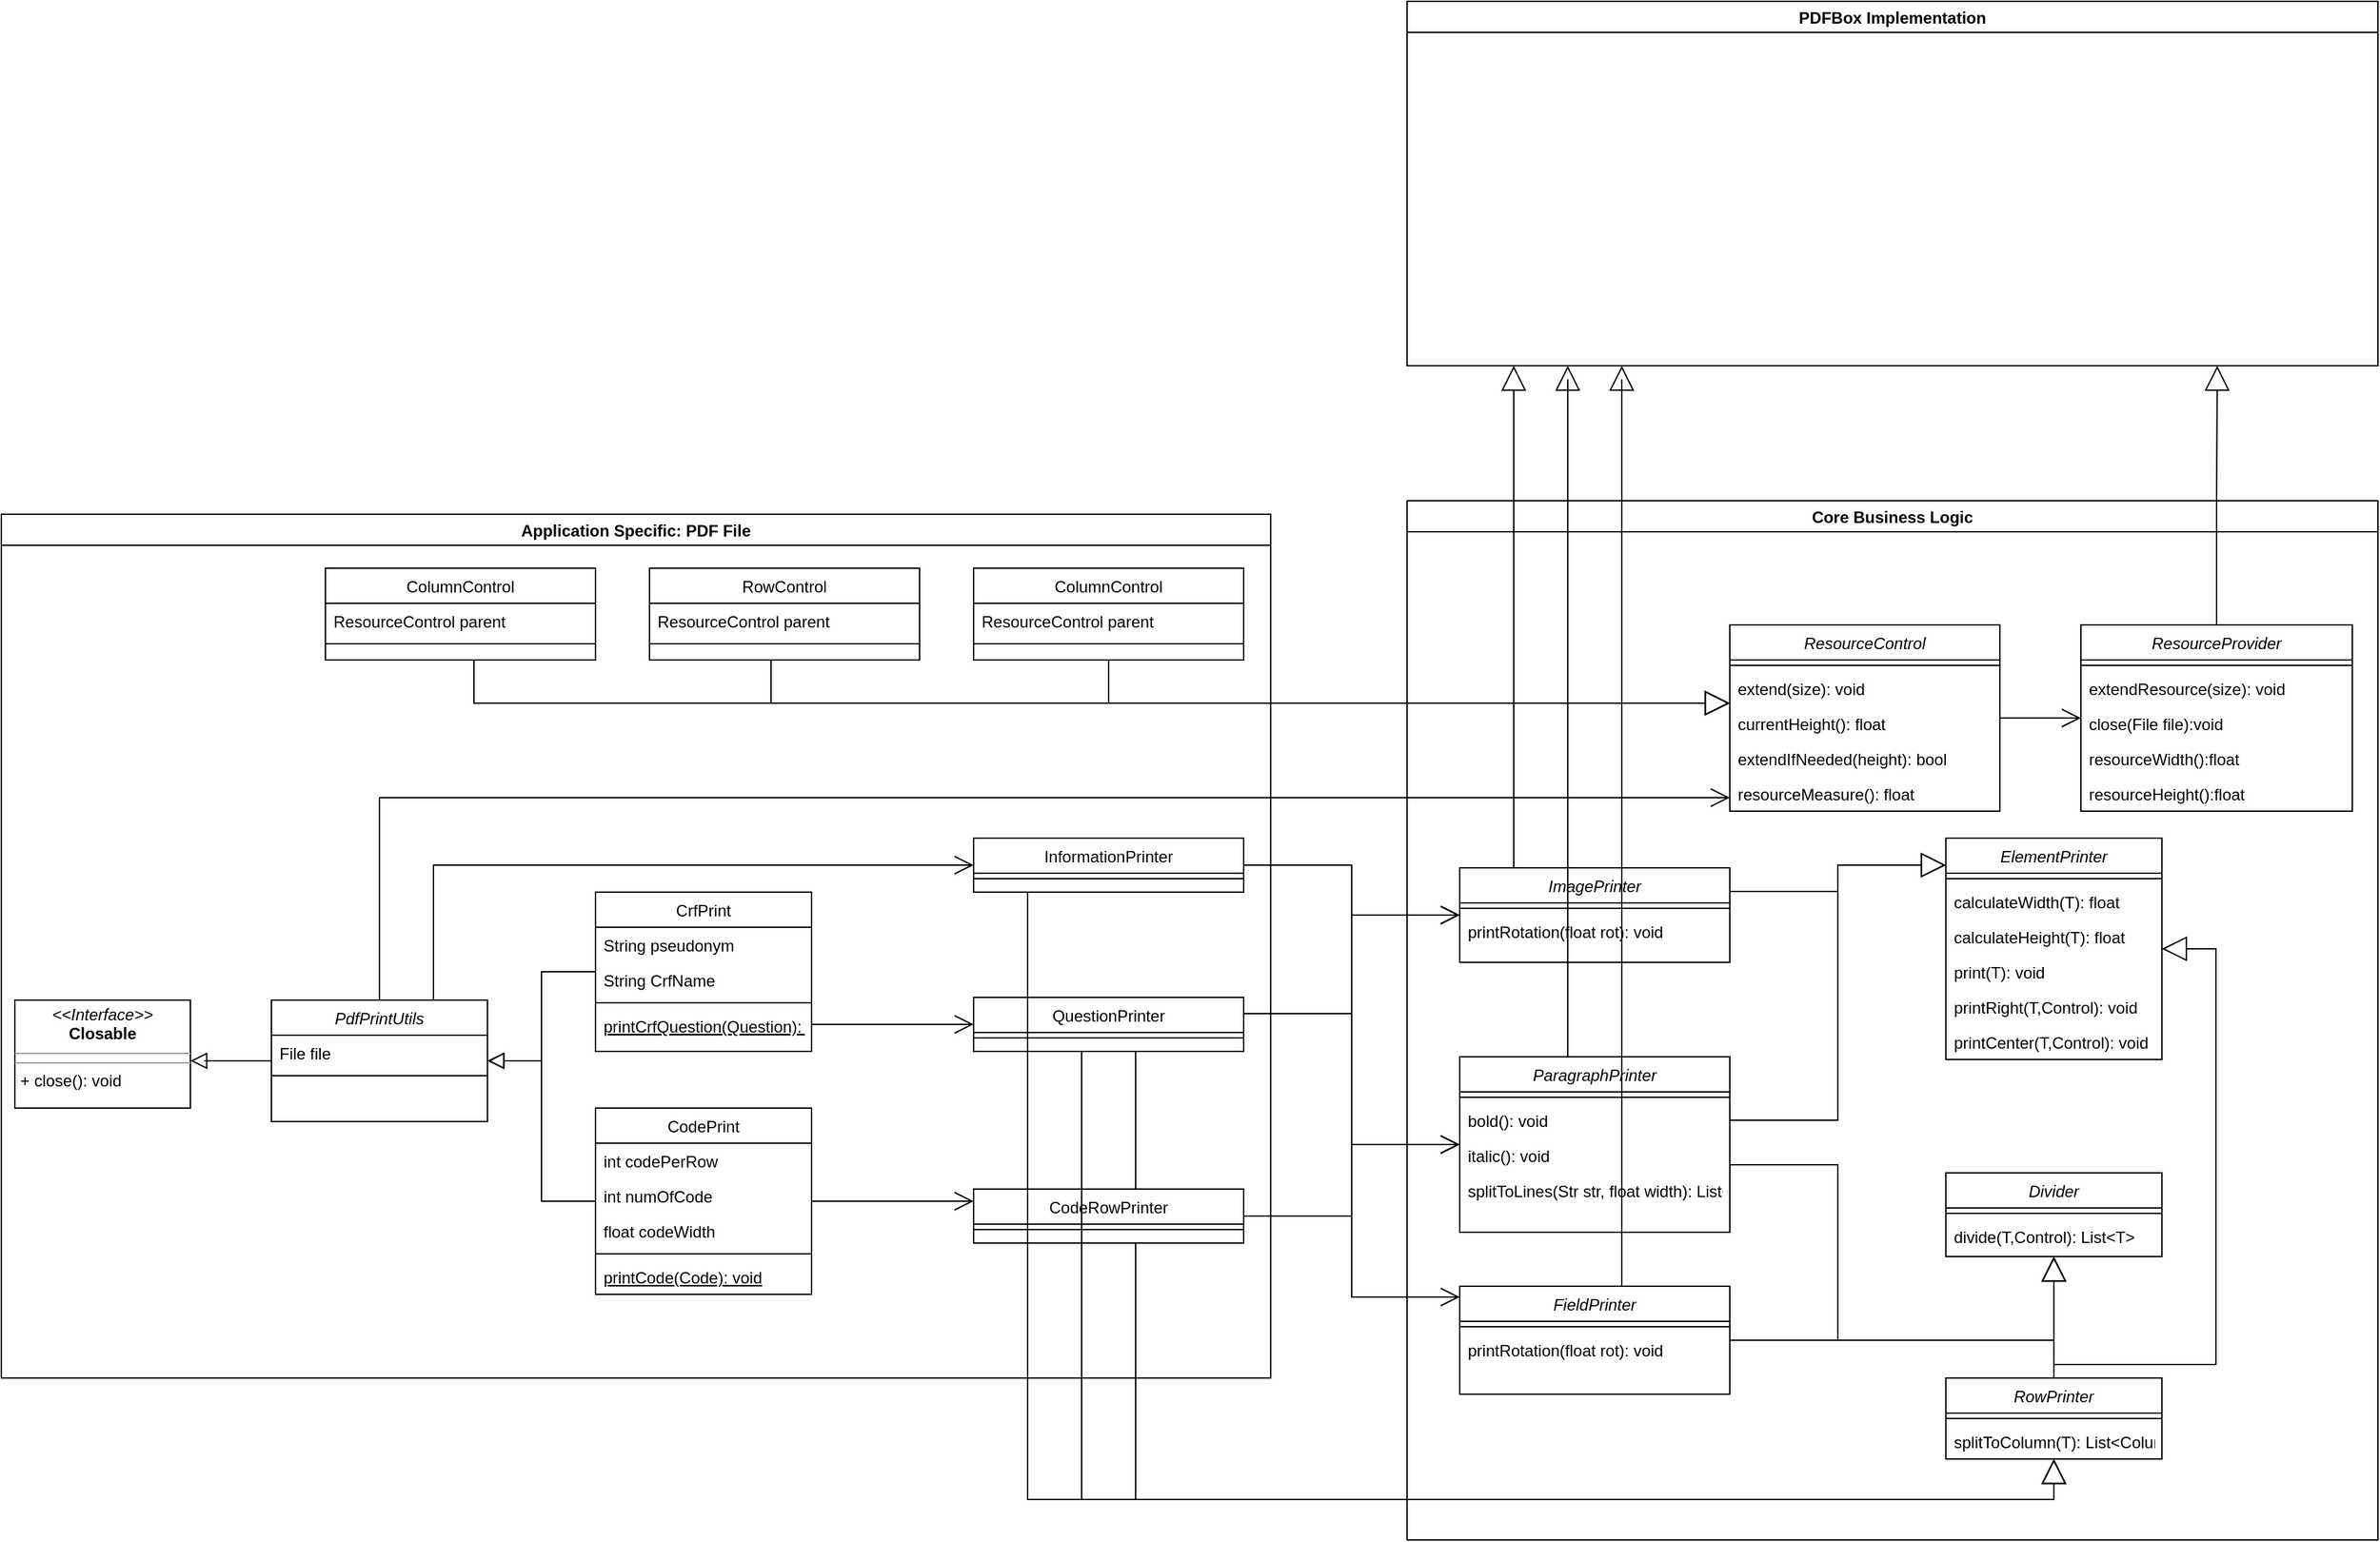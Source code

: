 <mxfile version="16.0.3" type="github"><diagram id="C5RBs43oDa-KdzZeNtuy" name="Page-1"><mxGraphModel dx="1982" dy="2178" grid="1" gridSize="10" guides="1" tooltips="1" connect="1" arrows="1" fold="1" page="1" pageScale="1" pageWidth="827" pageHeight="1169" math="0" shadow="0"><root><mxCell id="WIyWlLk6GJQsqaUBKTNV-0"/><mxCell id="WIyWlLk6GJQsqaUBKTNV-1" parent="WIyWlLk6GJQsqaUBKTNV-0"/><mxCell id="zkfFHV4jXpPFQw0GAbJ--0" value="PdfPrintUtils" style="swimlane;fontStyle=2;align=center;verticalAlign=top;childLayout=stackLayout;horizontal=1;startSize=26;horizontalStack=0;resizeParent=1;resizeLast=0;collapsible=1;marginBottom=0;rounded=0;shadow=0;strokeWidth=1;" parent="WIyWlLk6GJQsqaUBKTNV-1" vertex="1"><mxGeometry x="200" y="120" width="160" height="90" as="geometry"><mxRectangle x="230" y="140" width="160" height="26" as="alternateBounds"/></mxGeometry></mxCell><mxCell id="zkfFHV4jXpPFQw0GAbJ--1" value="File file" style="text;align=left;verticalAlign=top;spacingLeft=4;spacingRight=4;overflow=hidden;rotatable=0;points=[[0,0.5],[1,0.5]];portConstraint=eastwest;" parent="zkfFHV4jXpPFQw0GAbJ--0" vertex="1"><mxGeometry y="26" width="160" height="26" as="geometry"/></mxCell><mxCell id="zkfFHV4jXpPFQw0GAbJ--4" value="" style="line;html=1;strokeWidth=1;align=left;verticalAlign=middle;spacingTop=-1;spacingLeft=3;spacingRight=3;rotatable=0;labelPosition=right;points=[];portConstraint=eastwest;" parent="zkfFHV4jXpPFQw0GAbJ--0" vertex="1"><mxGeometry y="52" width="160" height="8" as="geometry"/></mxCell><mxCell id="zkfFHV4jXpPFQw0GAbJ--12" value="" style="endArrow=block;endSize=10;endFill=0;shadow=0;strokeWidth=1;rounded=0;edgeStyle=elbowEdgeStyle;" parent="WIyWlLk6GJQsqaUBKTNV-1" source="zkfFHV4jXpPFQw0GAbJ--6" target="zkfFHV4jXpPFQw0GAbJ--0" edge="1"><mxGeometry width="160" relative="1" as="geometry"><mxPoint x="200" y="203" as="sourcePoint"/><mxPoint x="200" y="203" as="targetPoint"/></mxGeometry></mxCell><mxCell id="zkfFHV4jXpPFQw0GAbJ--16" value="" style="endArrow=block;endSize=10;endFill=0;shadow=0;strokeWidth=1;rounded=0;edgeStyle=elbowEdgeStyle;" parent="WIyWlLk6GJQsqaUBKTNV-1" source="zkfFHV4jXpPFQw0GAbJ--13" target="zkfFHV4jXpPFQw0GAbJ--0" edge="1"><mxGeometry width="160" relative="1" as="geometry"><mxPoint x="210" y="373" as="sourcePoint"/><mxPoint x="310" y="271" as="targetPoint"/></mxGeometry></mxCell><mxCell id="xzbQuzoJ0AOcmpN-kG5K-0" value="" style="endArrow=block;endSize=10;endFill=0;shadow=0;strokeWidth=1;rounded=0;edgeStyle=elbowEdgeStyle;elbow=vertical;" parent="WIyWlLk6GJQsqaUBKTNV-1" edge="1" target="xzbQuzoJ0AOcmpN-kG5K-2" source="zkfFHV4jXpPFQw0GAbJ--0"><mxGeometry width="160" relative="1" as="geometry"><mxPoint x="300" y="120" as="sourcePoint"/><mxPoint x="300" y="30" as="targetPoint"/><Array as="points"><mxPoint x="150" y="165"/></Array></mxGeometry></mxCell><mxCell id="xzbQuzoJ0AOcmpN-kG5K-2" value="&lt;p style=&quot;margin: 0px ; margin-top: 4px ; text-align: center&quot;&gt;&lt;i&gt;&amp;lt;&amp;lt;Interface&amp;gt;&amp;gt;&lt;/i&gt;&lt;br&gt;&lt;b&gt;Closable&lt;/b&gt;&lt;br&gt;&lt;/p&gt;&lt;hr size=&quot;1&quot;&gt;&lt;hr size=&quot;1&quot;&gt;&lt;p style=&quot;margin: 0px ; margin-left: 4px&quot;&gt;+ close(): void&lt;br&gt;&lt;br&gt;&lt;/p&gt;" style="verticalAlign=top;align=left;overflow=fill;fontSize=12;fontFamily=Helvetica;html=1;" parent="WIyWlLk6GJQsqaUBKTNV-1" vertex="1"><mxGeometry x="10" y="120" width="130" height="80" as="geometry"/></mxCell><mxCell id="xzbQuzoJ0AOcmpN-kG5K-14" value="" style="endArrow=open;endFill=1;endSize=12;html=1;rounded=0;edgeStyle=elbowEdgeStyle;" parent="WIyWlLk6GJQsqaUBKTNV-1" source="zkfFHV4jXpPFQw0GAbJ--0" target="xzbQuzoJ0AOcmpN-kG5K-11" edge="1"><mxGeometry width="160" relative="1" as="geometry"><mxPoint x="390" y="160" as="sourcePoint"/><mxPoint x="550" y="160" as="targetPoint"/><Array as="points"><mxPoint x="280" y="-30"/><mxPoint x="280" y="-80"/><mxPoint x="340" y="-69"/></Array></mxGeometry></mxCell><mxCell id="xzbQuzoJ0AOcmpN-kG5K-21" value="" style="endArrow=open;endFill=1;endSize=12;html=1;rounded=0;edgeStyle=elbowEdgeStyle;" parent="WIyWlLk6GJQsqaUBKTNV-1" target="xzbQuzoJ0AOcmpN-kG5K-15" edge="1" source="8Fyp63thbXrCQNZZbjRP-0"><mxGeometry width="160" relative="1" as="geometry"><mxPoint x="380" y="159" as="sourcePoint"/><mxPoint x="550" y="33" as="targetPoint"/></mxGeometry></mxCell><mxCell id="xzbQuzoJ0AOcmpN-kG5K-27" value="" style="endArrow=open;endFill=1;endSize=12;html=1;rounded=0;edgeStyle=elbowEdgeStyle;" parent="WIyWlLk6GJQsqaUBKTNV-1" target="xzbQuzoJ0AOcmpN-kG5K-22" edge="1" source="8Fyp63thbXrCQNZZbjRP-0"><mxGeometry width="160" relative="1" as="geometry"><mxPoint x="380" y="160" as="sourcePoint"/><mxPoint x="551.44" y="147.4" as="targetPoint"/></mxGeometry></mxCell><mxCell id="xzbQuzoJ0AOcmpN-kG5K-29" value="" style="endArrow=block;endSize=16;endFill=0;html=1;rounded=0;edgeStyle=elbowEdgeStyle;exitX=1;exitY=0.5;exitDx=0;exitDy=0;" parent="WIyWlLk6GJQsqaUBKTNV-1" edge="1" source="xzbQuzoJ0AOcmpN-kG5K-17"><mxGeometry x="-0.008" y="11" width="160" relative="1" as="geometry"><mxPoint x="720" y="203" as="sourcePoint"/><mxPoint x="1440" y="20" as="targetPoint"/><mxPoint as="offset"/><Array as="points"><mxPoint x="1360" y="100"/></Array></mxGeometry></mxCell><mxCell id="xzbQuzoJ0AOcmpN-kG5K-32" value="ElementPrinter" style="swimlane;fontStyle=2;align=center;verticalAlign=top;childLayout=stackLayout;horizontal=1;startSize=26;horizontalStack=0;resizeParent=1;resizeLast=0;collapsible=1;marginBottom=0;rounded=0;shadow=0;strokeWidth=1;" parent="WIyWlLk6GJQsqaUBKTNV-1" vertex="1"><mxGeometry x="1440" width="160" height="164" as="geometry"><mxRectangle x="230" y="140" width="160" height="26" as="alternateBounds"/></mxGeometry></mxCell><mxCell id="xzbQuzoJ0AOcmpN-kG5K-34" value="" style="line;html=1;strokeWidth=1;align=left;verticalAlign=middle;spacingTop=-1;spacingLeft=3;spacingRight=3;rotatable=0;labelPosition=right;points=[];portConstraint=eastwest;" parent="xzbQuzoJ0AOcmpN-kG5K-32" vertex="1"><mxGeometry y="26" width="160" height="8" as="geometry"/></mxCell><mxCell id="xzbQuzoJ0AOcmpN-kG5K-33" value="calculateWidth(T): float" style="text;align=left;verticalAlign=top;spacingLeft=4;spacingRight=4;overflow=hidden;rotatable=0;points=[[0,0.5],[1,0.5]];portConstraint=eastwest;" parent="xzbQuzoJ0AOcmpN-kG5K-32" vertex="1"><mxGeometry y="34" width="160" height="26" as="geometry"/></mxCell><mxCell id="xzbQuzoJ0AOcmpN-kG5K-35" value="calculateHeight(T): float" style="text;align=left;verticalAlign=top;spacingLeft=4;spacingRight=4;overflow=hidden;rotatable=0;points=[[0,0.5],[1,0.5]];portConstraint=eastwest;" parent="xzbQuzoJ0AOcmpN-kG5K-32" vertex="1"><mxGeometry y="60" width="160" height="26" as="geometry"/></mxCell><mxCell id="xzbQuzoJ0AOcmpN-kG5K-36" value="print(T): void" style="text;align=left;verticalAlign=top;spacingLeft=4;spacingRight=4;overflow=hidden;rotatable=0;points=[[0,0.5],[1,0.5]];portConstraint=eastwest;" parent="xzbQuzoJ0AOcmpN-kG5K-32" vertex="1"><mxGeometry y="86" width="160" height="26" as="geometry"/></mxCell><mxCell id="xzbQuzoJ0AOcmpN-kG5K-37" value="printRight(T,Control): void&#xA;" style="text;align=left;verticalAlign=top;spacingLeft=4;spacingRight=4;overflow=hidden;rotatable=0;points=[[0,0.5],[1,0.5]];portConstraint=eastwest;" parent="xzbQuzoJ0AOcmpN-kG5K-32" vertex="1"><mxGeometry y="112" width="160" height="26" as="geometry"/></mxCell><mxCell id="xzbQuzoJ0AOcmpN-kG5K-38" value="printCenter(T,Control): void" style="text;align=left;verticalAlign=top;spacingLeft=4;spacingRight=4;overflow=hidden;rotatable=0;points=[[0,0.5],[1,0.5]];portConstraint=eastwest;" parent="xzbQuzoJ0AOcmpN-kG5K-32" vertex="1"><mxGeometry y="138" width="160" height="24" as="geometry"/></mxCell><mxCell id="xzbQuzoJ0AOcmpN-kG5K-39" value="" style="endArrow=block;endSize=16;endFill=0;html=1;rounded=0;exitX=1;exitY=0.25;exitDx=0;exitDy=0;edgeStyle=elbowEdgeStyle;" parent="WIyWlLk6GJQsqaUBKTNV-1" source="xzbQuzoJ0AOcmpN-kG5K-22" target="xzbQuzoJ0AOcmpN-kG5K-32" edge="1"><mxGeometry x="-0.008" y="11" width="160" relative="1" as="geometry"><mxPoint x="790" y="189.5" as="sourcePoint"/><mxPoint x="920" y="170" as="targetPoint"/><mxPoint as="offset"/><Array as="points"><mxPoint x="1360" y="20"/></Array></mxGeometry></mxCell><mxCell id="xzbQuzoJ0AOcmpN-kG5K-54" value="" style="endArrow=block;endSize=16;endFill=0;html=1;rounded=0;edgeStyle=elbowEdgeStyle;" parent="WIyWlLk6GJQsqaUBKTNV-1" source="xzbQuzoJ0AOcmpN-kG5K-48" target="xzbQuzoJ0AOcmpN-kG5K-51" edge="1"><mxGeometry x="-0.008" y="11" width="160" relative="1" as="geometry"><mxPoint x="790" y="190" as="sourcePoint"/><mxPoint x="970" y="385" as="targetPoint"/><mxPoint as="offset"/><Array as="points"><mxPoint x="840" y="490"/><mxPoint x="860" y="490"/></Array></mxGeometry></mxCell><mxCell id="xzbQuzoJ0AOcmpN-kG5K-59" value="" style="endArrow=open;endFill=1;endSize=12;html=1;rounded=0;edgeStyle=orthogonalEdgeStyle;" parent="WIyWlLk6GJQsqaUBKTNV-1" source="xzbQuzoJ0AOcmpN-kG5K-48" target="xzbQuzoJ0AOcmpN-kG5K-15" edge="1"><mxGeometry width="160" relative="1" as="geometry"><mxPoint x="720" y="510" as="sourcePoint"/><mxPoint x="600" y="320" as="targetPoint"/><Array as="points"><mxPoint x="1000" y="130"/><mxPoint x="1000" y="227"/></Array></mxGeometry></mxCell><mxCell id="xzbQuzoJ0AOcmpN-kG5K-75" value="" style="endArrow=block;endSize=10;endFill=0;shadow=0;strokeWidth=1;rounded=0;edgeStyle=elbowEdgeStyle;elbow=vertical;strokeColor=none;" parent="WIyWlLk6GJQsqaUBKTNV-1" edge="1"><mxGeometry width="160" relative="1" as="geometry"><mxPoint x="310" y="500" as="sourcePoint"/><mxPoint x="460" y="270" as="targetPoint"/></mxGeometry></mxCell><mxCell id="xzbQuzoJ0AOcmpN-kG5K-76" value="" style="endArrow=open;endFill=1;endSize=12;html=1;rounded=0;edgeStyle=orthogonalEdgeStyle;startArrow=none;" parent="WIyWlLk6GJQsqaUBKTNV-1" source="xzbQuzoJ0AOcmpN-kG5K-48" target="xzbQuzoJ0AOcmpN-kG5K-60" edge="1"><mxGeometry width="160" relative="1" as="geometry"><mxPoint x="630" y="500" as="sourcePoint"/><mxPoint x="630" y="330" as="targetPoint"/><Array as="points"><mxPoint x="1000" y="130"/><mxPoint x="1000" y="340"/></Array></mxGeometry></mxCell><mxCell id="8Fyp63thbXrCQNZZbjRP-9" value="" style="endArrow=open;endFill=1;endSize=12;html=1;rounded=0;edgeStyle=elbowEdgeStyle;" edge="1" parent="WIyWlLk6GJQsqaUBKTNV-1" source="xzbQuzoJ0AOcmpN-kG5K-56" target="xzbQuzoJ0AOcmpN-kG5K-22"><mxGeometry width="160" relative="1" as="geometry"><mxPoint x="930" y="30" as="sourcePoint"/><mxPoint x="1090" y="30" as="targetPoint"/></mxGeometry></mxCell><mxCell id="8Fyp63thbXrCQNZZbjRP-13" value="" style="endArrow=block;endSize=16;endFill=0;html=1;rounded=0;edgeStyle=orthogonalEdgeStyle;" edge="1" parent="WIyWlLk6GJQsqaUBKTNV-1" source="xzbQuzoJ0AOcmpN-kG5K-51" target="xzbQuzoJ0AOcmpN-kG5K-32"><mxGeometry x="-0.008" y="11" width="160" relative="1" as="geometry"><mxPoint x="1290" y="370.0" as="sourcePoint"/><mxPoint x="1450" y="340.0" as="targetPoint"/><mxPoint as="offset"/><Array as="points"><mxPoint x="1520" y="390"/><mxPoint x="1640" y="390"/><mxPoint x="1640" y="82"/></Array></mxGeometry></mxCell><mxCell id="8Fyp63thbXrCQNZZbjRP-16" value="" style="endArrow=open;endFill=1;endSize=12;html=1;rounded=0;edgeStyle=elbowEdgeStyle;" edge="1" parent="WIyWlLk6GJQsqaUBKTNV-1" source="zkfFHV4jXpPFQw0GAbJ--0" target="8Fyp63thbXrCQNZZbjRP-0"><mxGeometry width="160" relative="1" as="geometry"><mxPoint x="600" y="-50" as="sourcePoint"/><mxPoint x="720" y="30" as="targetPoint"/><Array as="points"><mxPoint x="320" y="90"/><mxPoint x="320" y="-80"/></Array></mxGeometry></mxCell><mxCell id="8Fyp63thbXrCQNZZbjRP-17" value="Application Specific: PDF File" style="swimlane;" vertex="1" parent="WIyWlLk6GJQsqaUBKTNV-1"><mxGeometry y="-240" width="940" height="640" as="geometry"/></mxCell><mxCell id="zkfFHV4jXpPFQw0GAbJ--6" value="CrfPrint" style="swimlane;fontStyle=0;align=center;verticalAlign=top;childLayout=stackLayout;horizontal=1;startSize=26;horizontalStack=0;resizeParent=1;resizeLast=0;collapsible=1;marginBottom=0;rounded=0;shadow=0;strokeWidth=1;" parent="8Fyp63thbXrCQNZZbjRP-17" vertex="1"><mxGeometry x="440" y="280" width="160" height="118" as="geometry"><mxRectangle x="130" y="380" width="160" height="26" as="alternateBounds"/></mxGeometry></mxCell><mxCell id="zkfFHV4jXpPFQw0GAbJ--7" value="String pseudonym" style="text;align=left;verticalAlign=top;spacingLeft=4;spacingRight=4;overflow=hidden;rotatable=0;points=[[0,0.5],[1,0.5]];portConstraint=eastwest;" parent="zkfFHV4jXpPFQw0GAbJ--6" vertex="1"><mxGeometry y="26" width="160" height="26" as="geometry"/></mxCell><mxCell id="zkfFHV4jXpPFQw0GAbJ--8" value="String CrfName" style="text;align=left;verticalAlign=top;spacingLeft=4;spacingRight=4;overflow=hidden;rotatable=0;points=[[0,0.5],[1,0.5]];portConstraint=eastwest;rounded=0;shadow=0;html=0;" parent="zkfFHV4jXpPFQw0GAbJ--6" vertex="1"><mxGeometry y="52" width="160" height="26" as="geometry"/></mxCell><mxCell id="zkfFHV4jXpPFQw0GAbJ--9" value="" style="line;html=1;strokeWidth=1;align=left;verticalAlign=middle;spacingTop=-1;spacingLeft=3;spacingRight=3;rotatable=0;labelPosition=right;points=[];portConstraint=eastwest;" parent="zkfFHV4jXpPFQw0GAbJ--6" vertex="1"><mxGeometry y="78" width="160" height="8" as="geometry"/></mxCell><mxCell id="zkfFHV4jXpPFQw0GAbJ--10" value="printCrfQuestion(Question): void" style="text;align=left;verticalAlign=top;spacingLeft=4;spacingRight=4;overflow=hidden;rotatable=0;points=[[0,0.5],[1,0.5]];portConstraint=eastwest;fontStyle=4" parent="zkfFHV4jXpPFQw0GAbJ--6" vertex="1"><mxGeometry y="86" width="160" height="26" as="geometry"/></mxCell><mxCell id="8Fyp63thbXrCQNZZbjRP-0" value="InformationPrinter" style="swimlane;fontStyle=0;align=center;verticalAlign=top;childLayout=stackLayout;horizontal=1;startSize=26;horizontalStack=0;resizeParent=1;resizeLast=0;collapsible=1;marginBottom=0;rounded=0;shadow=0;strokeWidth=1;" vertex="1" parent="8Fyp63thbXrCQNZZbjRP-17"><mxGeometry x="720" y="240" width="200" height="40" as="geometry"><mxRectangle x="230" y="140" width="160" height="26" as="alternateBounds"/></mxGeometry></mxCell><mxCell id="8Fyp63thbXrCQNZZbjRP-1" value="" style="line;html=1;strokeWidth=1;align=left;verticalAlign=middle;spacingTop=-1;spacingLeft=3;spacingRight=3;rotatable=0;labelPosition=right;points=[];portConstraint=eastwest;" vertex="1" parent="8Fyp63thbXrCQNZZbjRP-0"><mxGeometry y="26" width="200" height="8" as="geometry"/></mxCell><mxCell id="zkfFHV4jXpPFQw0GAbJ--13" value="CodePrint" style="swimlane;fontStyle=0;align=center;verticalAlign=top;childLayout=stackLayout;horizontal=1;startSize=26;horizontalStack=0;resizeParent=1;resizeLast=0;collapsible=1;marginBottom=0;rounded=0;shadow=0;strokeWidth=1;" parent="8Fyp63thbXrCQNZZbjRP-17" vertex="1"><mxGeometry x="440" y="440" width="160" height="138" as="geometry"><mxRectangle x="340" y="380" width="170" height="26" as="alternateBounds"/></mxGeometry></mxCell><mxCell id="zkfFHV4jXpPFQw0GAbJ--14" value="int codePerRow" style="text;align=left;verticalAlign=top;spacingLeft=4;spacingRight=4;overflow=hidden;rotatable=0;points=[[0,0.5],[1,0.5]];portConstraint=eastwest;" parent="zkfFHV4jXpPFQw0GAbJ--13" vertex="1"><mxGeometry y="26" width="160" height="26" as="geometry"/></mxCell><mxCell id="xzbQuzoJ0AOcmpN-kG5K-4" value="int numOfCode" style="text;align=left;verticalAlign=top;spacingLeft=4;spacingRight=4;overflow=hidden;rotatable=0;points=[[0,0.5],[1,0.5]];portConstraint=eastwest;" parent="zkfFHV4jXpPFQw0GAbJ--13" vertex="1"><mxGeometry y="52" width="160" height="26" as="geometry"/></mxCell><mxCell id="xzbQuzoJ0AOcmpN-kG5K-5" value="float codeWidth" style="text;align=left;verticalAlign=top;spacingLeft=4;spacingRight=4;overflow=hidden;rotatable=0;points=[[0,0.5],[1,0.5]];portConstraint=eastwest;" parent="zkfFHV4jXpPFQw0GAbJ--13" vertex="1"><mxGeometry y="78" width="160" height="26" as="geometry"/></mxCell><mxCell id="zkfFHV4jXpPFQw0GAbJ--15" value="" style="line;html=1;strokeWidth=1;align=left;verticalAlign=middle;spacingTop=-1;spacingLeft=3;spacingRight=3;rotatable=0;labelPosition=right;points=[];portConstraint=eastwest;" parent="zkfFHV4jXpPFQw0GAbJ--13" vertex="1"><mxGeometry y="104" width="160" height="8" as="geometry"/></mxCell><mxCell id="xzbQuzoJ0AOcmpN-kG5K-3" value="printCode(Code): void" style="text;align=left;verticalAlign=top;spacingLeft=4;spacingRight=4;overflow=hidden;rotatable=0;points=[[0,0.5],[1,0.5]];portConstraint=eastwest;fontStyle=4" parent="zkfFHV4jXpPFQw0GAbJ--13" vertex="1"><mxGeometry y="112" width="160" height="26" as="geometry"/></mxCell><mxCell id="xzbQuzoJ0AOcmpN-kG5K-56" value="CodeRowPrinter" style="swimlane;fontStyle=0;align=center;verticalAlign=top;childLayout=stackLayout;horizontal=1;startSize=26;horizontalStack=0;resizeParent=1;resizeLast=0;collapsible=1;marginBottom=0;rounded=0;shadow=0;strokeWidth=1;gradientColor=none;swimlaneFillColor=default;" parent="8Fyp63thbXrCQNZZbjRP-17" vertex="1"><mxGeometry x="720" y="500" width="200" height="40" as="geometry"><mxRectangle x="230" y="140" width="160" height="26" as="alternateBounds"/></mxGeometry></mxCell><mxCell id="xzbQuzoJ0AOcmpN-kG5K-57" value="" style="line;html=1;strokeWidth=1;align=left;verticalAlign=middle;spacingTop=-1;spacingLeft=3;spacingRight=3;rotatable=0;labelPosition=right;points=[];portConstraint=eastwest;" parent="xzbQuzoJ0AOcmpN-kG5K-56" vertex="1"><mxGeometry y="26" width="200" height="8" as="geometry"/></mxCell><mxCell id="xzbQuzoJ0AOcmpN-kG5K-72" value="" style="endArrow=open;endFill=1;endSize=12;html=1;rounded=0;edgeStyle=elbowEdgeStyle;" parent="8Fyp63thbXrCQNZZbjRP-17" source="zkfFHV4jXpPFQw0GAbJ--13" target="xzbQuzoJ0AOcmpN-kG5K-56" edge="1"><mxGeometry width="160" relative="1" as="geometry"><mxPoint x="299.62" y="495.732" as="sourcePoint"/><mxPoint x="550" y="580" as="targetPoint"/><Array as="points"><mxPoint x="640" y="509"/><mxPoint x="680" y="450"/><mxPoint x="660" y="439"/><mxPoint x="380" y="810"/></Array></mxGeometry></mxCell><mxCell id="xzbQuzoJ0AOcmpN-kG5K-48" value="QuestionPrinter" style="swimlane;fontStyle=0;align=center;verticalAlign=top;childLayout=stackLayout;horizontal=1;startSize=26;horizontalStack=0;resizeParent=1;resizeLast=0;collapsible=1;marginBottom=0;rounded=0;shadow=0;strokeWidth=1;" parent="8Fyp63thbXrCQNZZbjRP-17" vertex="1"><mxGeometry x="720" y="358" width="200" height="40" as="geometry"><mxRectangle x="230" y="140" width="160" height="26" as="alternateBounds"/></mxGeometry></mxCell><mxCell id="xzbQuzoJ0AOcmpN-kG5K-49" value="" style="line;html=1;strokeWidth=1;align=left;verticalAlign=middle;spacingTop=-1;spacingLeft=3;spacingRight=3;rotatable=0;labelPosition=right;points=[];portConstraint=eastwest;" parent="xzbQuzoJ0AOcmpN-kG5K-48" vertex="1"><mxGeometry y="26" width="200" height="8" as="geometry"/></mxCell><mxCell id="xzbQuzoJ0AOcmpN-kG5K-55" value="" style="endArrow=open;endFill=1;endSize=12;html=1;rounded=0;edgeStyle=elbowEdgeStyle;" parent="8Fyp63thbXrCQNZZbjRP-17" source="zkfFHV4jXpPFQw0GAbJ--6" target="xzbQuzoJ0AOcmpN-kG5K-48" edge="1"><mxGeometry width="160" relative="1" as="geometry"><mxPoint x="390" y="360" as="sourcePoint"/><mxPoint x="547.84" y="479" as="targetPoint"/><Array as="points"><mxPoint x="630" y="378"/><mxPoint x="630" y="310"/></Array></mxGeometry></mxCell><mxCell id="8Fyp63thbXrCQNZZbjRP-37" value="ColumnControl" style="swimlane;fontStyle=0;align=center;verticalAlign=top;childLayout=stackLayout;horizontal=1;startSize=26;horizontalStack=0;resizeParent=1;resizeLast=0;collapsible=1;marginBottom=0;rounded=0;shadow=0;strokeWidth=1;" vertex="1" parent="8Fyp63thbXrCQNZZbjRP-17"><mxGeometry x="720" y="40" width="200" height="68" as="geometry"><mxRectangle x="230" y="140" width="160" height="26" as="alternateBounds"/></mxGeometry></mxCell><mxCell id="8Fyp63thbXrCQNZZbjRP-42" value="ResourceControl parent" style="text;align=left;verticalAlign=top;spacingLeft=4;spacingRight=4;overflow=hidden;rotatable=0;points=[[0,0.5],[1,0.5]];portConstraint=eastwest;" vertex="1" parent="8Fyp63thbXrCQNZZbjRP-37"><mxGeometry y="26" width="200" height="26" as="geometry"/></mxCell><mxCell id="8Fyp63thbXrCQNZZbjRP-38" value="" style="line;html=1;strokeWidth=1;align=left;verticalAlign=middle;spacingTop=-1;spacingLeft=3;spacingRight=3;rotatable=0;labelPosition=right;points=[];portConstraint=eastwest;" vertex="1" parent="8Fyp63thbXrCQNZZbjRP-37"><mxGeometry y="52" width="200" height="8" as="geometry"/></mxCell><mxCell id="8Fyp63thbXrCQNZZbjRP-44" value="RowControl" style="swimlane;fontStyle=0;align=center;verticalAlign=top;childLayout=stackLayout;horizontal=1;startSize=26;horizontalStack=0;resizeParent=1;resizeLast=0;collapsible=1;marginBottom=0;rounded=0;shadow=0;strokeWidth=1;" vertex="1" parent="8Fyp63thbXrCQNZZbjRP-17"><mxGeometry x="480" y="40" width="200" height="68" as="geometry"><mxRectangle x="230" y="140" width="160" height="26" as="alternateBounds"/></mxGeometry></mxCell><mxCell id="8Fyp63thbXrCQNZZbjRP-45" value="ResourceControl parent" style="text;align=left;verticalAlign=top;spacingLeft=4;spacingRight=4;overflow=hidden;rotatable=0;points=[[0,0.5],[1,0.5]];portConstraint=eastwest;" vertex="1" parent="8Fyp63thbXrCQNZZbjRP-44"><mxGeometry y="26" width="200" height="26" as="geometry"/></mxCell><mxCell id="8Fyp63thbXrCQNZZbjRP-46" value="" style="line;html=1;strokeWidth=1;align=left;verticalAlign=middle;spacingTop=-1;spacingLeft=3;spacingRight=3;rotatable=0;labelPosition=right;points=[];portConstraint=eastwest;" vertex="1" parent="8Fyp63thbXrCQNZZbjRP-44"><mxGeometry y="52" width="200" height="8" as="geometry"/></mxCell><mxCell id="8Fyp63thbXrCQNZZbjRP-47" value="ColumnControl" style="swimlane;fontStyle=0;align=center;verticalAlign=top;childLayout=stackLayout;horizontal=1;startSize=26;horizontalStack=0;resizeParent=1;resizeLast=0;collapsible=1;marginBottom=0;rounded=0;shadow=0;strokeWidth=1;" vertex="1" parent="8Fyp63thbXrCQNZZbjRP-17"><mxGeometry x="240" y="40" width="200" height="68" as="geometry"><mxRectangle x="230" y="140" width="160" height="26" as="alternateBounds"/></mxGeometry></mxCell><mxCell id="8Fyp63thbXrCQNZZbjRP-48" value="ResourceControl parent" style="text;align=left;verticalAlign=top;spacingLeft=4;spacingRight=4;overflow=hidden;rotatable=0;points=[[0,0.5],[1,0.5]];portConstraint=eastwest;" vertex="1" parent="8Fyp63thbXrCQNZZbjRP-47"><mxGeometry y="26" width="200" height="26" as="geometry"/></mxCell><mxCell id="8Fyp63thbXrCQNZZbjRP-49" value="" style="line;html=1;strokeWidth=1;align=left;verticalAlign=middle;spacingTop=-1;spacingLeft=3;spacingRight=3;rotatable=0;labelPosition=right;points=[];portConstraint=eastwest;" vertex="1" parent="8Fyp63thbXrCQNZZbjRP-47"><mxGeometry y="52" width="200" height="8" as="geometry"/></mxCell><mxCell id="8Fyp63thbXrCQNZZbjRP-18" value="Core Business Logic" style="swimlane;" vertex="1" parent="WIyWlLk6GJQsqaUBKTNV-1"><mxGeometry x="1041" y="-250" width="719" height="770" as="geometry"/></mxCell><mxCell id="xzbQuzoJ0AOcmpN-kG5K-40" value="Divider" style="swimlane;fontStyle=2;align=center;verticalAlign=top;childLayout=stackLayout;horizontal=1;startSize=26;horizontalStack=0;resizeParent=1;resizeLast=0;collapsible=1;marginBottom=0;rounded=0;shadow=0;strokeWidth=1;" parent="8Fyp63thbXrCQNZZbjRP-18" vertex="1"><mxGeometry x="399" y="498" width="160" height="62" as="geometry"><mxRectangle x="230" y="140" width="160" height="26" as="alternateBounds"/></mxGeometry></mxCell><mxCell id="xzbQuzoJ0AOcmpN-kG5K-41" value="" style="line;html=1;strokeWidth=1;align=left;verticalAlign=middle;spacingTop=-1;spacingLeft=3;spacingRight=3;rotatable=0;labelPosition=right;points=[];portConstraint=eastwest;" parent="xzbQuzoJ0AOcmpN-kG5K-40" vertex="1"><mxGeometry y="26" width="160" height="8" as="geometry"/></mxCell><mxCell id="xzbQuzoJ0AOcmpN-kG5K-42" value="divide(T,Control): List&lt;T&gt;" style="text;align=left;verticalAlign=top;spacingLeft=4;spacingRight=4;overflow=hidden;rotatable=0;points=[[0,0.5],[1,0.5]];portConstraint=eastwest;" parent="xzbQuzoJ0AOcmpN-kG5K-40" vertex="1"><mxGeometry y="34" width="160" height="26" as="geometry"/></mxCell><mxCell id="8Fyp63thbXrCQNZZbjRP-11" style="edgeStyle=elbowEdgeStyle;rounded=0;orthogonalLoop=1;jettySize=auto;html=1;exitX=1;exitY=0.5;exitDx=0;exitDy=0;" edge="1" parent="xzbQuzoJ0AOcmpN-kG5K-40" source="xzbQuzoJ0AOcmpN-kG5K-42" target="xzbQuzoJ0AOcmpN-kG5K-42"><mxGeometry relative="1" as="geometry"/></mxCell><mxCell id="xzbQuzoJ0AOcmpN-kG5K-15" value="ParagraphPrinter" style="swimlane;fontStyle=2;align=center;verticalAlign=top;childLayout=stackLayout;horizontal=1;startSize=26;horizontalStack=0;resizeParent=1;resizeLast=0;collapsible=1;marginBottom=0;rounded=0;shadow=0;strokeWidth=1;" parent="8Fyp63thbXrCQNZZbjRP-18" vertex="1"><mxGeometry x="39" y="412" width="200" height="130" as="geometry"><mxRectangle x="230" y="140" width="160" height="26" as="alternateBounds"/></mxGeometry></mxCell><mxCell id="xzbQuzoJ0AOcmpN-kG5K-16" value="" style="line;html=1;strokeWidth=1;align=left;verticalAlign=middle;spacingTop=-1;spacingLeft=3;spacingRight=3;rotatable=0;labelPosition=right;points=[];portConstraint=eastwest;" parent="xzbQuzoJ0AOcmpN-kG5K-15" vertex="1"><mxGeometry y="26" width="200" height="8" as="geometry"/></mxCell><mxCell id="xzbQuzoJ0AOcmpN-kG5K-17" value="bold(): void" style="text;align=left;verticalAlign=top;spacingLeft=4;spacingRight=4;overflow=hidden;rotatable=0;points=[[0,0.5],[1,0.5]];portConstraint=eastwest;" parent="xzbQuzoJ0AOcmpN-kG5K-15" vertex="1"><mxGeometry y="34" width="200" height="26" as="geometry"/></mxCell><mxCell id="xzbQuzoJ0AOcmpN-kG5K-18" value="italic(): void" style="text;align=left;verticalAlign=top;spacingLeft=4;spacingRight=4;overflow=hidden;rotatable=0;points=[[0,0.5],[1,0.5]];portConstraint=eastwest;" parent="xzbQuzoJ0AOcmpN-kG5K-15" vertex="1"><mxGeometry y="60" width="200" height="26" as="geometry"/></mxCell><mxCell id="xzbQuzoJ0AOcmpN-kG5K-19" value="splitToLines(Str str, float width): List&lt;Str&gt;" style="text;align=left;verticalAlign=top;spacingLeft=4;spacingRight=4;overflow=hidden;rotatable=0;points=[[0,0.5],[1,0.5]];portConstraint=eastwest;" parent="xzbQuzoJ0AOcmpN-kG5K-15" vertex="1"><mxGeometry y="86" width="200" height="26" as="geometry"/></mxCell><mxCell id="xzbQuzoJ0AOcmpN-kG5K-47" value="" style="endArrow=block;endSize=16;endFill=0;html=1;rounded=0;edgeStyle=orthogonalEdgeStyle;" parent="8Fyp63thbXrCQNZZbjRP-18" source="xzbQuzoJ0AOcmpN-kG5K-15" target="xzbQuzoJ0AOcmpN-kG5K-40" edge="1"><mxGeometry x="-0.008" y="11" width="160" relative="1" as="geometry"><mxPoint x="-270" y="582" as="sourcePoint"/><mxPoint x="-59.04" y="484.96" as="targetPoint"/><Array as="points"><mxPoint x="319" y="492"/><mxPoint x="319" y="622"/><mxPoint x="479" y="622"/></Array><mxPoint as="offset"/></mxGeometry></mxCell><mxCell id="xzbQuzoJ0AOcmpN-kG5K-22" value="ImagePrinter" style="swimlane;fontStyle=2;align=center;verticalAlign=top;childLayout=stackLayout;horizontal=1;startSize=26;horizontalStack=0;resizeParent=1;resizeLast=0;collapsible=1;marginBottom=0;rounded=0;shadow=0;strokeWidth=1;" parent="8Fyp63thbXrCQNZZbjRP-18" vertex="1"><mxGeometry x="39" y="272" width="200" height="70" as="geometry"><mxRectangle x="230" y="140" width="160" height="26" as="alternateBounds"/></mxGeometry></mxCell><mxCell id="xzbQuzoJ0AOcmpN-kG5K-23" value="" style="line;html=1;strokeWidth=1;align=left;verticalAlign=middle;spacingTop=-1;spacingLeft=3;spacingRight=3;rotatable=0;labelPosition=right;points=[];portConstraint=eastwest;" parent="xzbQuzoJ0AOcmpN-kG5K-22" vertex="1"><mxGeometry y="26" width="200" height="8" as="geometry"/></mxCell><mxCell id="xzbQuzoJ0AOcmpN-kG5K-26" value="printRotation(float rot): void" style="text;align=left;verticalAlign=top;spacingLeft=4;spacingRight=4;overflow=hidden;rotatable=0;points=[[0,0.5],[1,0.5]];portConstraint=eastwest;" parent="xzbQuzoJ0AOcmpN-kG5K-22" vertex="1"><mxGeometry y="34" width="200" height="36" as="geometry"/></mxCell><mxCell id="xzbQuzoJ0AOcmpN-kG5K-60" value="FieldPrinter" style="swimlane;fontStyle=2;align=center;verticalAlign=top;childLayout=stackLayout;horizontal=1;startSize=26;horizontalStack=0;resizeParent=1;resizeLast=0;collapsible=1;marginBottom=0;rounded=0;shadow=0;strokeWidth=1;" parent="8Fyp63thbXrCQNZZbjRP-18" vertex="1"><mxGeometry x="39" y="582" width="200" height="80" as="geometry"><mxRectangle x="230" y="140" width="160" height="26" as="alternateBounds"/></mxGeometry></mxCell><mxCell id="xzbQuzoJ0AOcmpN-kG5K-61" value="" style="line;html=1;strokeWidth=1;align=left;verticalAlign=middle;spacingTop=-1;spacingLeft=3;spacingRight=3;rotatable=0;labelPosition=right;points=[];portConstraint=eastwest;" parent="xzbQuzoJ0AOcmpN-kG5K-60" vertex="1"><mxGeometry y="26" width="200" height="8" as="geometry"/></mxCell><mxCell id="xzbQuzoJ0AOcmpN-kG5K-62" value="printRotation(float rot): void" style="text;align=left;verticalAlign=top;spacingLeft=4;spacingRight=4;overflow=hidden;rotatable=0;points=[[0,0.5],[1,0.5]];portConstraint=eastwest;" parent="xzbQuzoJ0AOcmpN-kG5K-60" vertex="1"><mxGeometry y="34" width="200" height="46" as="geometry"/></mxCell><mxCell id="xzbQuzoJ0AOcmpN-kG5K-71" value="" style="endArrow=block;endSize=16;endFill=0;html=1;rounded=0;edgeStyle=orthogonalEdgeStyle;" parent="8Fyp63thbXrCQNZZbjRP-18" source="xzbQuzoJ0AOcmpN-kG5K-60" target="xzbQuzoJ0AOcmpN-kG5K-40" edge="1"><mxGeometry x="-0.008" y="11" width="160" relative="1" as="geometry"><mxPoint x="-311" y="689.5" as="sourcePoint"/><mxPoint x="-71" y="691.375" as="targetPoint"/><mxPoint as="offset"/></mxGeometry></mxCell><mxCell id="8Fyp63thbXrCQNZZbjRP-23" value="" style="endArrow=block;endSize=16;endFill=0;html=1;rounded=0;edgeStyle=orthogonalEdgeStyle;" edge="1" parent="8Fyp63thbXrCQNZZbjRP-18" source="xzbQuzoJ0AOcmpN-kG5K-51" target="xzbQuzoJ0AOcmpN-kG5K-40"><mxGeometry x="-0.008" y="11" width="160" relative="1" as="geometry"><mxPoint x="479" y="772" as="sourcePoint"/><mxPoint x="479" y="692" as="targetPoint"/><mxPoint as="offset"/><Array as="points"/></mxGeometry></mxCell><mxCell id="xzbQuzoJ0AOcmpN-kG5K-51" value="RowPrinter" style="swimlane;fontStyle=2;align=center;verticalAlign=top;childLayout=stackLayout;horizontal=1;startSize=26;horizontalStack=0;resizeParent=1;resizeLast=0;collapsible=1;marginBottom=0;rounded=0;shadow=0;strokeWidth=1;" parent="8Fyp63thbXrCQNZZbjRP-18" vertex="1"><mxGeometry x="399" y="650" width="160" height="60" as="geometry"><mxRectangle x="230" y="140" width="160" height="26" as="alternateBounds"/></mxGeometry></mxCell><mxCell id="xzbQuzoJ0AOcmpN-kG5K-52" value="" style="line;html=1;strokeWidth=1;align=left;verticalAlign=middle;spacingTop=-1;spacingLeft=3;spacingRight=3;rotatable=0;labelPosition=right;points=[];portConstraint=eastwest;" parent="xzbQuzoJ0AOcmpN-kG5K-51" vertex="1"><mxGeometry y="26" width="160" height="8" as="geometry"/></mxCell><mxCell id="xzbQuzoJ0AOcmpN-kG5K-53" value="splitToColumn(T): List&lt;Column&gt;" style="text;align=left;verticalAlign=top;spacingLeft=4;spacingRight=4;overflow=hidden;rotatable=0;points=[[0,0.5],[1,0.5]];portConstraint=eastwest;" parent="xzbQuzoJ0AOcmpN-kG5K-51" vertex="1"><mxGeometry y="34" width="160" height="26" as="geometry"/></mxCell><mxCell id="8Fyp63thbXrCQNZZbjRP-24" value="ResourceProvider&#xA;" style="swimlane;fontStyle=2;align=center;verticalAlign=top;childLayout=stackLayout;horizontal=1;startSize=26;horizontalStack=0;resizeParent=1;resizeLast=0;collapsible=1;marginBottom=0;rounded=0;shadow=0;strokeWidth=1;" vertex="1" parent="8Fyp63thbXrCQNZZbjRP-18"><mxGeometry x="499" y="92" width="201" height="138" as="geometry"><mxRectangle x="230" y="140" width="160" height="26" as="alternateBounds"/></mxGeometry></mxCell><mxCell id="8Fyp63thbXrCQNZZbjRP-25" value="" style="line;html=1;strokeWidth=1;align=left;verticalAlign=middle;spacingTop=-1;spacingLeft=3;spacingRight=3;rotatable=0;labelPosition=right;points=[];portConstraint=eastwest;" vertex="1" parent="8Fyp63thbXrCQNZZbjRP-24"><mxGeometry y="26" width="201" height="8" as="geometry"/></mxCell><mxCell id="8Fyp63thbXrCQNZZbjRP-26" value="extendResource(size): void" style="text;align=left;verticalAlign=top;spacingLeft=4;spacingRight=4;overflow=hidden;rotatable=0;points=[[0,0.5],[1,0.5]];portConstraint=eastwest;" vertex="1" parent="8Fyp63thbXrCQNZZbjRP-24"><mxGeometry y="34" width="201" height="26" as="geometry"/></mxCell><mxCell id="8Fyp63thbXrCQNZZbjRP-27" value="close(File file):void&#xA;" style="text;align=left;verticalAlign=top;spacingLeft=4;spacingRight=4;overflow=hidden;rotatable=0;points=[[0,0.5],[1,0.5]];portConstraint=eastwest;" vertex="1" parent="8Fyp63thbXrCQNZZbjRP-24"><mxGeometry y="60" width="201" height="26" as="geometry"/></mxCell><mxCell id="8Fyp63thbXrCQNZZbjRP-28" value="resourceWidth():float&#xA;" style="text;align=left;verticalAlign=top;spacingLeft=4;spacingRight=4;overflow=hidden;rotatable=0;points=[[0,0.5],[1,0.5]];portConstraint=eastwest;" vertex="1" parent="8Fyp63thbXrCQNZZbjRP-24"><mxGeometry y="86" width="201" height="26" as="geometry"/></mxCell><mxCell id="8Fyp63thbXrCQNZZbjRP-29" value="resourceHeight():float" style="text;align=left;verticalAlign=top;spacingLeft=4;spacingRight=4;overflow=hidden;rotatable=0;points=[[0,0.5],[1,0.5]];portConstraint=eastwest;" vertex="1" parent="8Fyp63thbXrCQNZZbjRP-24"><mxGeometry y="112" width="201" height="26" as="geometry"/></mxCell><mxCell id="xzbQuzoJ0AOcmpN-kG5K-11" value="ResourceControl" style="swimlane;fontStyle=2;align=center;verticalAlign=top;childLayout=stackLayout;horizontal=1;startSize=26;horizontalStack=0;resizeParent=1;resizeLast=0;collapsible=1;marginBottom=0;rounded=0;shadow=0;strokeWidth=1;" parent="8Fyp63thbXrCQNZZbjRP-18" vertex="1"><mxGeometry x="239" y="92" width="200" height="138" as="geometry"><mxRectangle x="230" y="140" width="160" height="26" as="alternateBounds"/></mxGeometry></mxCell><mxCell id="xzbQuzoJ0AOcmpN-kG5K-13" value="" style="line;html=1;strokeWidth=1;align=left;verticalAlign=middle;spacingTop=-1;spacingLeft=3;spacingRight=3;rotatable=0;labelPosition=right;points=[];portConstraint=eastwest;" parent="xzbQuzoJ0AOcmpN-kG5K-11" vertex="1"><mxGeometry y="26" width="200" height="8" as="geometry"/></mxCell><mxCell id="zkfFHV4jXpPFQw0GAbJ--5" value="extend(size): void" style="text;align=left;verticalAlign=top;spacingLeft=4;spacingRight=4;overflow=hidden;rotatable=0;points=[[0,0.5],[1,0.5]];portConstraint=eastwest;" parent="xzbQuzoJ0AOcmpN-kG5K-11" vertex="1"><mxGeometry y="34" width="200" height="26" as="geometry"/></mxCell><mxCell id="xzbQuzoJ0AOcmpN-kG5K-8" value="currentHeight(): float" style="text;align=left;verticalAlign=top;spacingLeft=4;spacingRight=4;overflow=hidden;rotatable=0;points=[[0,0.5],[1,0.5]];portConstraint=eastwest;" parent="xzbQuzoJ0AOcmpN-kG5K-11" vertex="1"><mxGeometry y="60" width="200" height="26" as="geometry"/></mxCell><mxCell id="xzbQuzoJ0AOcmpN-kG5K-9" value="extendIfNeeded(height): bool" style="text;align=left;verticalAlign=top;spacingLeft=4;spacingRight=4;overflow=hidden;rotatable=0;points=[[0,0.5],[1,0.5]];portConstraint=eastwest;" parent="xzbQuzoJ0AOcmpN-kG5K-11" vertex="1"><mxGeometry y="86" width="200" height="26" as="geometry"/></mxCell><mxCell id="xzbQuzoJ0AOcmpN-kG5K-10" value="resourceMeasure(): float" style="text;align=left;verticalAlign=top;spacingLeft=4;spacingRight=4;overflow=hidden;rotatable=0;points=[[0,0.5],[1,0.5]];portConstraint=eastwest;" parent="xzbQuzoJ0AOcmpN-kG5K-11" vertex="1"><mxGeometry y="112" width="200" height="26" as="geometry"/></mxCell><mxCell id="8Fyp63thbXrCQNZZbjRP-36" value="" style="endArrow=open;endFill=1;endSize=12;html=1;rounded=0;edgeStyle=elbowEdgeStyle;" edge="1" parent="8Fyp63thbXrCQNZZbjRP-18" source="xzbQuzoJ0AOcmpN-kG5K-11" target="8Fyp63thbXrCQNZZbjRP-24"><mxGeometry width="160" relative="1" as="geometry"><mxPoint x="379" y="243" as="sourcePoint"/><mxPoint x="539" y="40" as="targetPoint"/></mxGeometry></mxCell><mxCell id="8Fyp63thbXrCQNZZbjRP-20" value="PDFBox Implementation" style="swimlane;" vertex="1" parent="WIyWlLk6GJQsqaUBKTNV-1"><mxGeometry x="1041" y="-620" width="719" height="270" as="geometry"/></mxCell><mxCell id="8Fyp63thbXrCQNZZbjRP-34" value="" style="endArrow=block;endSize=16;endFill=0;html=1;rounded=0;edgeStyle=orthogonalEdgeStyle;exitX=0.5;exitY=0;exitDx=0;exitDy=0;" edge="1" parent="8Fyp63thbXrCQNZZbjRP-20" source="8Fyp63thbXrCQNZZbjRP-24"><mxGeometry x="-0.008" y="11" width="160" relative="1" as="geometry"><mxPoint x="589" y="422" as="sourcePoint"/><mxPoint x="600" y="270" as="targetPoint"/><mxPoint as="offset"/><Array as="points"><mxPoint x="600" y="366"/><mxPoint x="600" y="270"/></Array></mxGeometry></mxCell><mxCell id="8Fyp63thbXrCQNZZbjRP-21" value="" style="endArrow=block;endSize=16;endFill=0;html=1;rounded=0;edgeStyle=elbowEdgeStyle;" edge="1" parent="WIyWlLk6GJQsqaUBKTNV-1" source="8Fyp63thbXrCQNZZbjRP-0" target="xzbQuzoJ0AOcmpN-kG5K-51"><mxGeometry x="-0.008" y="11" width="160" relative="1" as="geometry"><mxPoint x="790" y="90" as="sourcePoint"/><mxPoint x="1310" y="470" as="targetPoint"/><mxPoint as="offset"/><Array as="points"><mxPoint x="760" y="490"/></Array></mxGeometry></mxCell><mxCell id="xzbQuzoJ0AOcmpN-kG5K-73" value="" style="endArrow=block;endSize=16;endFill=0;html=1;rounded=0;edgeStyle=elbowEdgeStyle;" parent="WIyWlLk6GJQsqaUBKTNV-1" source="xzbQuzoJ0AOcmpN-kG5K-48" target="xzbQuzoJ0AOcmpN-kG5K-51" edge="1"><mxGeometry x="-0.008" y="11" width="160" relative="1" as="geometry"><mxPoint x="820" y="180" as="sourcePoint"/><mxPoint x="1420" y="430" as="targetPoint"/><mxPoint as="offset"/><Array as="points"><mxPoint x="800" y="490"/></Array></mxGeometry></mxCell><mxCell id="8Fyp63thbXrCQNZZbjRP-31" value="" style="endArrow=block;endSize=16;endFill=0;html=1;rounded=0;edgeStyle=elbowEdgeStyle;" edge="1" parent="WIyWlLk6GJQsqaUBKTNV-1" source="xzbQuzoJ0AOcmpN-kG5K-22"><mxGeometry x="-0.008" y="11" width="160" relative="1" as="geometry"><mxPoint x="1290" y="7.5" as="sourcePoint"/><mxPoint x="1120" y="-350" as="targetPoint"/><mxPoint as="offset"/></mxGeometry></mxCell><mxCell id="8Fyp63thbXrCQNZZbjRP-32" value="" style="endArrow=block;endSize=16;endFill=0;html=1;rounded=0;edgeStyle=elbowEdgeStyle;" edge="1" parent="WIyWlLk6GJQsqaUBKTNV-1" source="xzbQuzoJ0AOcmpN-kG5K-15"><mxGeometry x="-0.008" y="11" width="160" relative="1" as="geometry"><mxPoint x="1150.333" y="-10" as="sourcePoint"/><mxPoint x="1160" y="-350" as="targetPoint"/><mxPoint as="offset"/><Array as="points"><mxPoint x="1160" y="-340"/></Array></mxGeometry></mxCell><mxCell id="8Fyp63thbXrCQNZZbjRP-33" value="" style="endArrow=block;endSize=16;endFill=0;html=1;rounded=0;edgeStyle=elbowEdgeStyle;" edge="1" parent="WIyWlLk6GJQsqaUBKTNV-1" source="xzbQuzoJ0AOcmpN-kG5K-60"><mxGeometry x="-0.008" y="11" width="160" relative="1" as="geometry"><mxPoint x="1160.333" y="130" as="sourcePoint"/><mxPoint x="1200" y="-350" as="targetPoint"/><mxPoint as="offset"/><Array as="points"><mxPoint x="1200" y="-340"/><mxPoint x="1190" y="-350"/></Array></mxGeometry></mxCell><mxCell id="8Fyp63thbXrCQNZZbjRP-43" value="" style="endArrow=block;endSize=16;endFill=0;html=1;rounded=0;edgeStyle=elbowEdgeStyle;" edge="1" parent="WIyWlLk6GJQsqaUBKTNV-1" source="8Fyp63thbXrCQNZZbjRP-37" target="xzbQuzoJ0AOcmpN-kG5K-11"><mxGeometry x="-0.008" y="11" width="160" relative="1" as="geometry"><mxPoint x="1130.353" y="32" as="sourcePoint"/><mxPoint x="1370" y="-150" as="targetPoint"/><mxPoint as="offset"/><Array as="points"><mxPoint x="820" y="-100"/><mxPoint x="820" y="-89"/><mxPoint x="1370" y="-190"/></Array></mxGeometry></mxCell><mxCell id="8Fyp63thbXrCQNZZbjRP-50" value="" style="endArrow=block;endSize=16;endFill=0;html=1;rounded=0;edgeStyle=elbowEdgeStyle;" edge="1" parent="WIyWlLk6GJQsqaUBKTNV-1" source="8Fyp63thbXrCQNZZbjRP-44" target="xzbQuzoJ0AOcmpN-kG5K-11"><mxGeometry x="-0.008" y="11" width="160" relative="1" as="geometry"><mxPoint x="830" y="-122" as="sourcePoint"/><mxPoint x="1290" y="-79" as="targetPoint"/><mxPoint as="offset"/><Array as="points"><mxPoint x="570" y="-100"/><mxPoint x="1380" y="-180"/></Array></mxGeometry></mxCell><mxCell id="8Fyp63thbXrCQNZZbjRP-51" value="" style="endArrow=block;endSize=16;endFill=0;html=1;rounded=0;edgeStyle=elbowEdgeStyle;" edge="1" parent="WIyWlLk6GJQsqaUBKTNV-1" source="8Fyp63thbXrCQNZZbjRP-47" target="xzbQuzoJ0AOcmpN-kG5K-11"><mxGeometry x="-0.008" y="11" width="160" relative="1" as="geometry"><mxPoint x="580" y="-122" as="sourcePoint"/><mxPoint x="1290" y="-90" as="targetPoint"/><mxPoint as="offset"/><Array as="points"><mxPoint x="350" y="-100"/><mxPoint x="1390" y="-170"/></Array></mxGeometry></mxCell></root></mxGraphModel></diagram></mxfile>
